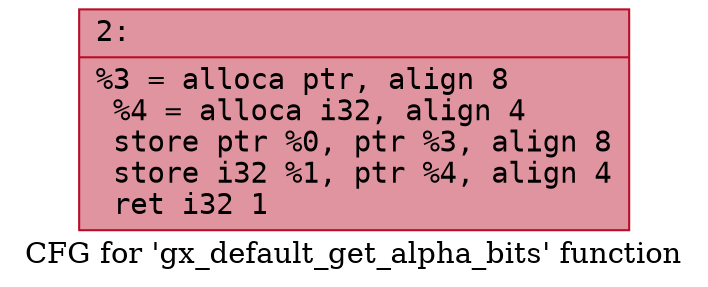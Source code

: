 digraph "CFG for 'gx_default_get_alpha_bits' function" {
	label="CFG for 'gx_default_get_alpha_bits' function";

	Node0x6000000592c0 [shape=record,color="#b70d28ff", style=filled, fillcolor="#b70d2870" fontname="Courier",label="{2:\l|  %3 = alloca ptr, align 8\l  %4 = alloca i32, align 4\l  store ptr %0, ptr %3, align 8\l  store i32 %1, ptr %4, align 4\l  ret i32 1\l}"];
}
